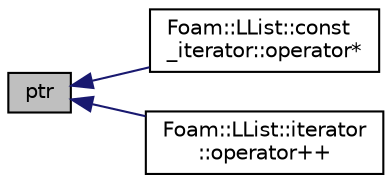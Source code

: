 digraph "ptr"
{
  bgcolor="transparent";
  edge [fontname="Helvetica",fontsize="10",labelfontname="Helvetica",labelfontsize="10"];
  node [fontname="Helvetica",fontsize="10",shape=record];
  rankdir="LR";
  Node1 [label="ptr",height=0.2,width=0.4,color="black", fillcolor="grey75", style="filled" fontcolor="black"];
  Node1 -> Node2 [dir="back",color="midnightblue",fontsize="10",style="solid",fontname="Helvetica"];
  Node2 [label="Foam::LList::const\l_iterator::operator*",height=0.2,width=0.4,color="black",URL="$classFoam_1_1LList_1_1const__iterator.html#ab4b58a6d46612a0bb2649967d2247b70"];
  Node1 -> Node3 [dir="back",color="midnightblue",fontsize="10",style="solid",fontname="Helvetica"];
  Node3 [label="Foam::LList::iterator\l::operator++",height=0.2,width=0.4,color="black",URL="$classFoam_1_1LList_1_1iterator.html#af1b1c7856a59f34c7d3570f946a2ff00"];
}
